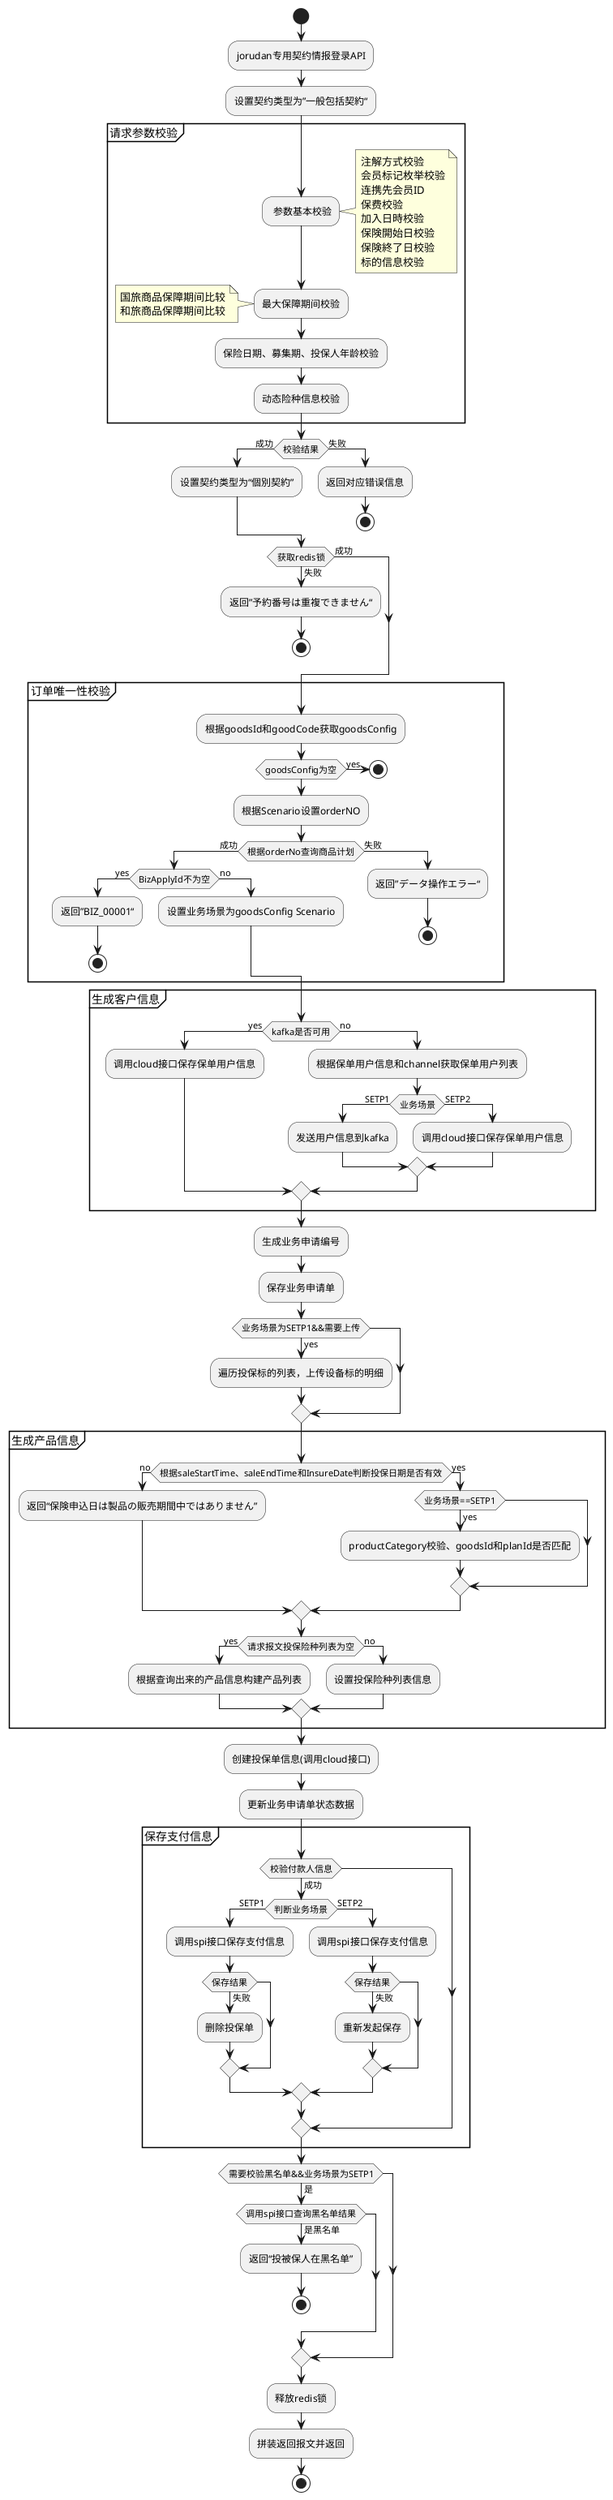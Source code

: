 @startuml
start
:jorudan专用契约情报登录API;

:设置契约类型为”一般包括契約“;
partition 请求参数校验 {
    : 参数基本校验;
    note right
        注解方式校验
        会员标记枚举校验
        连携先会员ID
        保费校验
        加入日時校验
        保険開始日校验
        保険終了日校验
        标的信息校验
    end note
    :最大保障期间校验;
    note left
        国旅商品保障期间比较
        和旅商品保障期间比较
    end note
    :保险日期、募集期、投保人年龄校验;
    :动态险种信息校验;
}
if (校验结果) then (成功)
  :设置契约类型为“個別契約”;
else (失败)
  :返回对应错误信息;
  stop
endif


if (获取redis锁) then (成功)
else (失败)
  :返回”予約番号は重複できません“;
  stop
endif

partition 订单唯一性校验 {
    :根据goodsId和goodCode获取goodsConfig;
    if (goodsConfig为空) then (yes)
      stop
    endif

    :根据Scenario设置orderNO;

    if (根据orderNo查询商品计划) then (成功)
      if (BizApplyId不为空) then (yes)
           :返回”BIZ_00001“;
           stop
        else (no)
           :设置业务场景为goodsConfig Scenario;
        endif
    else (失败)
      :返回”データ操作エラー“;
      stop
    endif
}

partition 生成客户信息 {
    if (kafka是否可用) then (yes)
        :调用cloud接口保存保单用户信息;
    else (no)
      :根据保单用户信息和channel获取保单用户列表;
      if (业务场景) then (SETP1)
              :发送用户信息到kafka;
          else (SETP2)
            :调用cloud接口保存保单用户信息;
          endif
    endif

}
:生成业务申请编号;
:保存业务申请单;
if (业务场景为SETP1&&需要上传) then (yes)
    :遍历投保标的列表，上传设备标的明细;
endif


partition 生成产品信息 {
    if (根据saleStartTime、saleEndTime和InsureDate判断投保日期是否有效) then (no)
        :返回“保険申込日は製品の販売期間中ではありません”;
    else (yes)
      if (业务场景==SETP1) then (yes)
              :productCategory校验、goodsId和planId是否匹配;
          endif
    endif
'    :根据查询出来的产品信息构建产品列表;
    if (请求报文投保险种列表为空) then (yes)
       :根据查询出来的产品信息构建产品列表;
    else (no)
       :设置投保险种列表信息;
    endif
}


:创建投保单信息(调用cloud接口);

:更新业务申请单状态数据;

partition 保存支付信息 {
    if (校验付款人信息) then (成功)
        if (判断业务场景) then (SETP1)
           :调用spi接口保存支付信息;
           if (保存结果) then (失败)
              :删除投保单;
           endif
        else (SETP2)
           :调用spi接口保存支付信息;
           if (保存结果) then (失败)
             :重新发起保存;
          endif
        endif
    endif
}

if (需要校验黑名单&&业务场景为SETP1) then (是)
  if (调用spi接口查询黑名单结果) then (是黑名单)
    :返回“投被保人在黑名单”;
    stop
  endif
endif

:释放redis锁;
:拼装返回报文并返回;

stop

@enduml